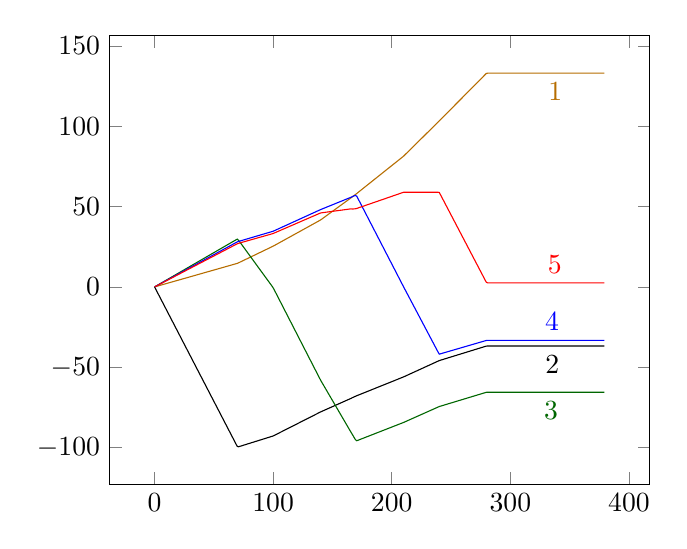 
		\begin{tikzpicture}
		\begin{axis}[
		%	title={Average absolute error in sampling the GNK value},
		%	xlabel={Generator Capacity ($-p_1^l$)},
			%xmin=0, xmax=0.25,
			%ymin=0.001, ymax=0.05,
			%ymode=log,
			xtick={0,100,200,300,400},
			%ytick={0,20,40,60,80,100},
			%yticklabel=$\pgfmathprintnumber{\tick}\%$,
			legend pos=south west,
			%ymajorgrids=true,
			%grid style=dashed,
			%xticklabel style={/pgf/number format/fixed}
		]
		\addplot[color={rgb:red,4;green,2;yellow,1}] coordinates {
(0.1,0.021)(1.3,0.273)(2.5,0.525)(3.7,0.777)(4.9,1.029)(6.1,1.281)(7.3,1.533)(8.5,1.785)(9.7,2.037)(10.9,2.289)(12.1,2.541)(13.3,2.793)(14.5,3.045)(15.7,3.297)(16.9,3.549)(18.1,3.801)(19.3,4.053)(20.5,4.305)(21.7,4.557)(22.9,4.809)(24.1,5.061)(25.3,5.313)(26.5,5.565)(27.7,5.817)(28.9,6.069)(30.1,6.321)(31.3,6.573)(32.5,6.825)(33.7,7.077)(34.9,7.329)(36.1,7.581)(37.3,7.833)(38.5,8.085)(39.7,8.337)(40.9,8.589)(42.1,8.841)(43.3,9.093)(44.5,9.345)(45.7,9.597)(46.9,9.849)(48.1,10.101)(49.3,10.353)(50.5,10.605)(51.7,10.857)(52.9,11.109)(54.1,11.361)(55.3,11.613)(56.5,11.865)(57.7,12.117)(58.9,12.369)(60.1,12.621)(61.3,12.873)(62.5,13.125)(63.7,13.377)(64.9,13.629)(66.1,13.881)(67.3,14.133)(68.5,14.385)(69.7,14.637)(70.9,15.02)(72.1,15.445)(73.3,15.871)(74.5,16.297)(75.7,16.724)(76.9,17.149)(78.1,17.576)(79.3,18.002)(80.5,18.427)(81.7,18.854)(82.9,19.279)(84.1,19.706)(85.3,20.131)(86.5,20.558)(87.7,20.983)(88.9,21.41)(90.1,21.835)(91.3,22.262)(92.5,22.688)(93.7,23.113)(94.9,23.54)(96.1,23.965)(97.3,24.392)(98.5,24.817)(99.7,25.244)(100.9,25.717)(102.1,26.206)(103.3,26.695)(104.5,27.184)(105.7,27.673)(106.9,28.162)(108.1,28.651)(109.3,29.14)(110.5,29.629)(111.7,30.118)(112.9,30.607)(114.1,31.096)(115.3,31.585)(116.5,32.074)(117.7,32.563)(118.9,33.052)(120.1,33.541)(121.3,34.03)(122.5,34.519)(123.7,35.008)(124.9,35.497)(126.1,35.986)(127.3,36.475)(128.5,36.964)(129.7,37.453)(130.9,37.942)(132.1,38.431)(133.3,38.92)(134.5,39.409)(135.7,39.898)(136.9,40.387)(138.1,40.876)(139.3,41.365)(140.5,41.918)(141.7,42.562)(142.9,43.206)(144.1,43.85)(145.3,44.494)(146.5,45.138)(147.7,45.782)(148.9,46.426)(150.1,47.07)(151.3,47.714)(152.5,48.358)(153.7,49.002)(154.9,49.646)(156.1,50.29)(157.3,50.934)(158.5,51.578)(159.7,52.222)(160.9,52.866)(162.1,53.51)(163.3,54.154)(164.5,54.798)(165.7,55.442)(166.9,56.154)(168.1,56.801)(169.3,57.448)(170.5,58.119)(171.7,58.825)(172.9,59.531)(174.1,60.237)(175.3,60.943)(176.5,61.649)(177.7,62.355)(178.9,63.061)(180.1,63.767)(181.3,64.473)(182.5,65.179)(183.7,65.885)(184.9,66.591)(186.1,67.297)(187.3,68.003)(188.5,68.709)(189.7,69.415)(190.9,70.121)(192.1,70.827)(193.3,71.533)(194.5,72.239)(195.7,72.945)(196.9,73.651)(198.1,74.357)(199.3,75.063)(200.5,75.769)(201.7,76.475)(202.9,77.181)(204.1,77.887)(205.3,78.593)(206.5,79.299)(207.7,80.005)(208.9,80.711)(210.1,81.431)(211.3,82.306)(212.5,83.181)(213.7,84.056)(214.9,84.931)(216.1,85.806)(217.3,86.681)(218.5,87.556)(219.7,88.431)(220.9,89.306)(222.1,90.181)(223.3,91.056)(224.5,91.931)(225.7,92.806)(226.9,93.681)(228.1,94.556)(229.3,95.431)(230.5,96.306)(231.7,97.181)(232.9,98.056)(234.1,98.931)(235.3,99.806)(236.5,100.681)(237.7,101.556)(238.9,102.431)(240.1,103.308)(241.3,104.201)(242.5,105.094)(243.7,105.987)(244.9,106.88)(246.1,107.773)(247.3,108.666)(248.5,109.559)(249.7,110.452)(250.9,111.345)(252.1,112.238)(253.3,113.131)(254.5,114.024)(255.7,114.917)(256.9,115.81)(258.1,116.703)(259.3,117.596)(260.5,118.489)(261.7,119.382)(262.9,120.275)(264.1,121.168)(265.3,122.061)(266.5,122.954)(267.7,123.847)(268.9,124.74)(270.1,125.633)(271.3,126.526)(272.5,127.419)(273.7,128.312)(274.9,129.205)(276.1,130.098)(277.3,130.991)(278.5,131.884)(279.7,132.777)(280.9,133.0)(282.1,133.0)(283.3,133.0)(284.5,133.0)(285.7,133.0)(286.9,133.0)(288.1,133.0)(289.3,133.0)(290.5,133.0)(291.7,133.0)(292.9,133.0)(294.1,133.0)(295.3,133.0)(296.5,133.0)(297.7,133.0)(298.9,133.0)(300.1,133.0)(301.3,133.0)(302.5,133.0)(303.7,133.0)(304.9,133.0)(306.1,133.0)(307.3,133.0)(308.5,133.0)(309.7,133.0)(310.9,133.0)(312.1,133.0)(313.3,133.0)(314.5,133.0)(315.7,133.0)(316.9,133.0)(318.1,133.0)(319.3,133.0)(320.5,133.0)(321.7,133.0)(322.9,133.0)(324.1,133.0)(325.3,133.0)(326.5,133.0)(327.7,133.0)(328.9,133.0)(330.1,133.0)(331.3,133.0)(332.5,133.0)(333.7,133.0)(334.9,133.0)(336.1,133.0)(337.3,133.0)(338.5,133.0)(339.7,133.0)(340.9,133.0)(342.1,133.0)(343.3,133.0)(344.5,133.0)(345.7,133.0)(346.9,133.0)(348.1,133.0)(349.3,133.0)(350.5,133.0)(351.7,133.0)(352.9,133.0)(354.1,133.0)(355.3,133.0)(356.5,133.0)(357.7,133.0)(358.9,133.0)(360.1,133.0)(361.3,133.0)(362.5,133.0)(363.7,133.0)(364.9,133.0)(366.1,133.0)(367.3,133.0)(368.5,133.0)(369.7,133.0)(370.9,133.0)(372.1,133.0)(373.3,133.0)(374.5,133.0)(375.7,133.0)(376.9,133.0)(378.1,133.0)(379.3,133.0)
			}node[pos=0.9](endofplotsquare){} ;
		\node [below,color={rgb:red,4;green,2;yellow,1}] at (endofplotsquare) {1};
		\addplot[] coordinates {
(0.1,-0.142)(1.3,-1.85)(2.5,-3.558)(3.7,-5.266)(4.9,-6.974)(6.1,-8.682)(7.3,-10.39)(8.5,-12.098)(9.7,-13.806)(10.9,-15.514)(12.1,-17.222)(13.3,-18.93)(14.5,-20.638)(15.7,-22.346)(16.9,-24.054)(18.1,-25.762)(19.3,-27.47)(20.5,-29.178)(21.7,-30.886)(22.9,-32.594)(24.1,-34.302)(25.3,-36.01)(26.5,-37.718)(27.7,-39.426)(28.9,-41.134)(30.1,-42.842)(31.3,-44.55)(32.5,-46.258)(33.7,-47.966)(34.9,-49.674)(36.1,-51.382)(37.3,-53.09)(38.5,-54.798)(39.7,-56.506)(40.9,-58.214)(42.1,-59.922)(43.3,-61.63)(44.5,-63.338)(45.7,-65.046)(46.9,-66.754)(48.1,-68.462)(49.3,-70.17)(50.5,-71.878)(51.7,-73.586)(52.9,-75.294)(54.1,-77.002)(55.3,-78.71)(56.5,-80.418)(57.7,-82.126)(58.9,-83.834)(60.1,-85.542)(61.3,-87.25)(62.5,-88.958)(63.7,-90.666)(64.9,-92.374)(66.1,-94.082)(67.3,-95.79)(68.5,-97.498)(69.7,-99.206)(70.9,-99.426)(72.1,-99.15)(73.3,-98.874)(74.5,-98.598)(75.7,-98.322)(76.9,-98.046)(78.1,-97.77)(79.3,-97.494)(80.5,-97.218)(81.7,-96.942)(82.9,-96.666)(84.1,-96.39)(85.3,-96.114)(86.5,-95.838)(87.7,-95.562)(88.9,-95.286)(90.1,-95.01)(91.3,-94.734)(92.5,-94.458)(93.7,-94.182)(94.9,-93.906)(96.1,-93.63)(97.3,-93.354)(98.5,-93.078)(99.7,-92.802)(100.9,-92.397)(102.1,-91.948)(103.3,-91.499)(104.5,-91.05)(105.7,-90.601)(106.9,-90.152)(108.1,-89.703)(109.3,-89.254)(110.5,-88.805)(111.7,-88.356)(112.9,-87.907)(114.1,-87.458)(115.3,-87.009)(116.5,-86.56)(117.7,-86.111)(118.9,-85.662)(120.1,-85.213)(121.3,-84.764)(122.5,-84.315)(123.7,-83.866)(124.9,-83.417)(126.1,-82.968)(127.3,-82.519)(128.5,-82.07)(129.7,-81.621)(130.9,-81.172)(132.1,-80.723)(133.3,-80.274)(134.5,-79.825)(135.7,-79.376)(136.9,-78.927)(138.1,-78.478)(139.3,-78.029)(140.5,-77.603)(141.7,-77.208)(142.9,-76.814)(144.1,-76.42)(145.3,-76.026)(146.5,-75.632)(147.7,-75.238)(148.9,-74.844)(150.1,-74.45)(151.3,-74.056)(152.5,-73.662)(153.7,-73.268)(154.9,-72.874)(156.1,-72.48)(157.3,-72.086)(158.5,-71.692)(159.7,-71.298)(160.9,-70.904)(162.1,-70.51)(163.3,-70.116)(164.5,-69.722)(165.7,-69.328)(166.9,-68.867)(168.1,-68.47)(169.3,-68.073)(170.5,-67.693)(171.7,-67.337)(172.9,-66.981)(174.1,-66.625)(175.3,-66.269)(176.5,-65.913)(177.7,-65.557)(178.9,-65.201)(180.1,-64.845)(181.3,-64.489)(182.5,-64.133)(183.7,-63.777)(184.9,-63.421)(186.1,-63.065)(187.3,-62.709)(188.5,-62.353)(189.7,-61.997)(190.9,-61.641)(192.1,-61.285)(193.3,-60.929)(194.5,-60.573)(195.7,-60.217)(196.9,-59.861)(198.1,-59.505)(199.3,-59.149)(200.5,-58.793)(201.7,-58.437)(202.9,-58.081)(204.1,-57.725)(205.3,-57.369)(206.5,-57.013)(207.7,-56.657)(208.9,-56.301)(210.1,-55.941)(211.3,-55.536)(212.5,-55.131)(213.7,-54.726)(214.9,-54.321)(216.1,-53.916)(217.3,-53.511)(218.5,-53.106)(219.7,-52.701)(220.9,-52.296)(222.1,-51.891)(223.3,-51.486)(224.5,-51.081)(225.7,-50.676)(226.9,-50.271)(228.1,-49.866)(229.3,-49.461)(230.5,-49.056)(231.7,-48.651)(232.9,-48.246)(234.1,-47.841)(235.3,-47.436)(236.5,-47.031)(237.7,-46.626)(238.9,-46.221)(240.1,-45.827)(241.3,-45.554)(242.5,-45.281)(243.7,-45.008)(244.9,-44.735)(246.1,-44.462)(247.3,-44.189)(248.5,-43.916)(249.7,-43.643)(250.9,-43.37)(252.1,-43.097)(253.3,-42.824)(254.5,-42.551)(255.7,-42.278)(256.9,-42.005)(258.1,-41.732)(259.3,-41.459)(260.5,-41.186)(261.7,-40.913)(262.9,-40.64)(264.1,-40.367)(265.3,-40.094)(266.5,-39.821)(267.7,-39.548)(268.9,-39.275)(270.1,-39.002)(271.3,-38.729)(272.5,-38.456)(273.7,-38.183)(274.9,-37.91)(276.1,-37.637)(277.3,-37.364)(278.5,-37.091)(279.7,-36.818)(280.9,-36.75)(282.1,-36.75)(283.3,-36.75)(284.5,-36.75)(285.7,-36.75)(286.9,-36.75)(288.1,-36.75)(289.3,-36.75)(290.5,-36.75)(291.7,-36.75)(292.9,-36.75)(294.1,-36.75)(295.3,-36.75)(296.5,-36.75)(297.7,-36.75)(298.9,-36.75)(300.1,-36.75)(301.3,-36.75)(302.5,-36.75)(303.7,-36.75)(304.9,-36.75)(306.1,-36.75)(307.3,-36.75)(308.5,-36.75)(309.7,-36.75)(310.9,-36.75)(312.1,-36.75)(313.3,-36.75)(314.5,-36.75)(315.7,-36.75)(316.9,-36.75)(318.1,-36.75)(319.3,-36.75)(320.5,-36.75)(321.7,-36.75)(322.9,-36.75)(324.1,-36.75)(325.3,-36.75)(326.5,-36.75)(327.7,-36.75)(328.9,-36.75)(330.1,-36.75)(331.3,-36.75)(332.5,-36.75)(333.7,-36.75)(334.9,-36.75)(336.1,-36.75)(337.3,-36.75)(338.5,-36.75)(339.7,-36.75)(340.9,-36.75)(342.1,-36.75)(343.3,-36.75)(344.5,-36.75)(345.7,-36.75)(346.9,-36.75)(348.1,-36.75)(349.3,-36.75)(350.5,-36.75)(351.7,-36.75)(352.9,-36.75)(354.1,-36.75)(355.3,-36.75)(356.5,-36.75)(357.7,-36.75)(358.9,-36.75)(360.1,-36.75)(361.3,-36.75)(362.5,-36.75)(363.7,-36.75)(364.9,-36.75)(366.1,-36.75)(367.3,-36.75)(368.5,-36.75)(369.7,-36.75)(370.9,-36.75)(372.1,-36.75)(373.3,-36.75)(374.5,-36.75)(375.7,-36.75)(376.9,-36.75)(378.1,-36.75)(379.3,-36.75)
			}node[pos=0.9](endofplotsquare){} ;
		\node [below] at (endofplotsquare) {2};
		\addplot[color=black!60!green] coordinates {
(0.1,0.043)(1.3,0.555)(2.5,1.067)(3.7,1.579)(4.9,2.091)(6.1,2.603)(7.3,3.115)(8.5,3.627)(9.7,4.139)(10.9,4.651)(12.1,5.163)(13.3,5.675)(14.5,6.187)(15.7,6.699)(16.9,7.211)(18.1,7.723)(19.3,8.235)(20.5,8.747)(21.7,9.259)(22.9,9.771)(24.1,10.283)(25.3,10.795)(26.5,11.307)(27.7,11.819)(28.9,12.331)(30.1,12.843)(31.3,13.355)(32.5,13.867)(33.7,14.379)(34.9,14.891)(36.1,15.403)(37.3,15.915)(38.5,16.427)(39.7,16.939)(40.9,17.451)(42.1,17.963)(43.3,18.475)(44.5,18.987)(45.7,19.499)(46.9,20.011)(48.1,20.523)(49.3,21.035)(50.5,21.547)(51.7,22.059)(52.9,22.571)(54.1,23.083)(55.3,23.595)(56.5,24.107)(57.7,24.619)(58.9,25.131)(60.1,25.643)(61.3,26.155)(62.5,26.667)(63.7,27.179)(64.9,27.691)(66.1,28.203)(67.3,28.715)(68.5,29.227)(69.7,29.739)(70.9,28.956)(72.1,27.742)(73.3,26.528)(74.5,25.314)(75.7,24.1)(76.9,22.886)(78.1,21.672)(79.3,20.458)(80.5,19.244)(81.7,18.03)(82.9,16.816)(84.1,15.602)(85.3,14.388)(86.5,13.174)(87.7,11.96)(88.9,10.746)(90.1,9.532)(91.3,8.318)(92.5,7.104)(93.7,5.89)(94.9,4.676)(96.1,3.462)(97.3,2.248)(98.5,1.034)(99.7,-0.18)(100.9,-1.778)(102.1,-3.504)(103.3,-5.23)(104.5,-6.956)(105.7,-8.682)(106.9,-10.408)(108.1,-12.134)(109.3,-13.86)(110.5,-15.586)(111.7,-17.312)(112.9,-19.038)(114.1,-20.764)(115.3,-22.49)(116.5,-24.216)(117.7,-25.942)(118.9,-27.668)(120.1,-29.394)(121.3,-31.12)(122.5,-32.846)(123.7,-34.572)(124.9,-36.298)(126.1,-38.024)(127.3,-39.75)(128.5,-41.476)(129.7,-43.202)(130.9,-44.928)(132.1,-46.654)(133.3,-48.38)(134.5,-50.106)(135.7,-51.832)(136.9,-53.558)(138.1,-55.284)(139.3,-57.01)(140.5,-58.648)(141.7,-60.164)(142.9,-61.68)(144.1,-63.196)(145.3,-64.712)(146.5,-66.228)(147.7,-67.744)(148.9,-69.26)(150.1,-70.776)(151.3,-72.292)(152.5,-73.808)(153.7,-75.324)(154.9,-76.84)(156.1,-78.356)(157.3,-79.872)(158.5,-81.388)(159.7,-82.904)(160.9,-84.42)(162.1,-85.936)(163.3,-87.452)(164.5,-88.968)(165.7,-90.484)(166.9,-91.933)(168.1,-93.446)(169.3,-94.959)(170.5,-95.698)(171.7,-95.352)(172.9,-95.006)(174.1,-94.66)(175.3,-94.314)(176.5,-93.968)(177.7,-93.622)(178.9,-93.276)(180.1,-92.93)(181.3,-92.584)(182.5,-92.238)(183.7,-91.892)(184.9,-91.546)(186.1,-91.2)(187.3,-90.854)(188.5,-90.508)(189.7,-90.162)(190.9,-89.816)(192.1,-89.47)(193.3,-89.124)(194.5,-88.778)(195.7,-88.431)(196.9,-88.085)(198.1,-87.74)(199.3,-87.394)(200.5,-87.047)(201.7,-86.701)(202.9,-86.356)(204.1,-86.01)(205.3,-85.663)(206.5,-85.317)(207.7,-84.972)(208.9,-84.626)(210.1,-84.275)(211.3,-83.88)(212.5,-83.485)(213.7,-83.09)(214.9,-82.695)(216.1,-82.3)(217.3,-81.905)(218.5,-81.51)(219.7,-81.115)(220.9,-80.72)(222.1,-80.325)(223.3,-79.93)(224.5,-79.535)(225.7,-79.14)(226.9,-78.745)(228.1,-78.35)(229.3,-77.955)(230.5,-77.56)(231.7,-77.165)(232.9,-76.77)(234.1,-76.375)(235.3,-75.98)(236.5,-75.585)(237.7,-75.19)(238.9,-74.795)(240.1,-74.411)(241.3,-74.143)(242.5,-73.875)(243.7,-73.607)(244.9,-73.339)(246.1,-73.071)(247.3,-72.803)(248.5,-72.535)(249.7,-72.267)(250.9,-71.999)(252.1,-71.731)(253.3,-71.463)(254.5,-71.195)(255.7,-70.927)(256.9,-70.659)(258.1,-70.391)(259.3,-70.123)(260.5,-69.855)(261.7,-69.587)(262.9,-69.319)(264.1,-69.051)(265.3,-68.783)(266.5,-68.515)(267.7,-68.247)(268.9,-67.979)(270.1,-67.711)(271.3,-67.443)(272.5,-67.175)(273.7,-66.907)(274.9,-66.639)(276.1,-66.371)(277.3,-66.103)(278.5,-65.835)(279.7,-65.567)(280.9,-65.5)(282.1,-65.5)(283.3,-65.5)(284.5,-65.5)(285.7,-65.5)(286.9,-65.5)(288.1,-65.5)(289.3,-65.5)(290.5,-65.5)(291.7,-65.5)(292.9,-65.5)(294.1,-65.5)(295.3,-65.5)(296.5,-65.5)(297.7,-65.5)(298.9,-65.5)(300.1,-65.5)(301.3,-65.5)(302.5,-65.5)(303.7,-65.5)(304.9,-65.5)(306.1,-65.5)(307.3,-65.5)(308.5,-65.5)(309.7,-65.5)(310.9,-65.5)(312.1,-65.5)(313.3,-65.5)(314.5,-65.5)(315.7,-65.5)(316.9,-65.5)(318.1,-65.5)(319.3,-65.5)(320.5,-65.5)(321.7,-65.5)(322.9,-65.5)(324.1,-65.5)(325.3,-65.5)(326.5,-65.5)(327.7,-65.5)(328.9,-65.5)(330.1,-65.5)(331.3,-65.5)(332.5,-65.5)(333.7,-65.5)(334.9,-65.5)(336.1,-65.5)(337.3,-65.5)(338.5,-65.5)(339.7,-65.5)(340.9,-65.5)(342.1,-65.5)(343.3,-65.5)(344.5,-65.5)(345.7,-65.5)(346.9,-65.5)(348.1,-65.5)(349.3,-65.5)(350.5,-65.5)(351.7,-65.5)(352.9,-65.5)(354.1,-65.5)(355.3,-65.5)(356.5,-65.5)(357.7,-65.5)(358.9,-65.5)(360.1,-65.5)(361.3,-65.5)(362.5,-65.5)(363.7,-65.5)(364.9,-65.5)(366.1,-65.5)(367.3,-65.5)(368.5,-65.5)(369.7,-65.5)(370.9,-65.5)(372.1,-65.5)(373.3,-65.5)(374.5,-65.5)(375.7,-65.5)(376.9,-65.5)(378.1,-65.5)(379.3,-65.5)
			}node[pos=0.9](endofplotsquare){} ;
		\node [below, color=black!60!green] at (endofplotsquare) {3};
		\addplot[color=blue] coordinates {
(0.1,0.04)(1.3,0.522)(2.5,1.004)(3.7,1.486)(4.9,1.968)(6.1,2.45)(7.3,2.932)(8.5,3.414)(9.7,3.896)(10.9,4.378)(12.1,4.86)(13.3,5.342)(14.5,5.824)(15.7,6.306)(16.9,6.788)(18.1,7.27)(19.3,7.752)(20.5,8.234)(21.7,8.716)(22.9,9.198)(24.1,9.68)(25.3,10.162)(26.5,10.644)(27.7,11.126)(28.9,11.608)(30.1,12.09)(31.3,12.572)(32.5,13.054)(33.7,13.536)(34.9,14.018)(36.1,14.5)(37.3,14.982)(38.5,15.464)(39.7,15.946)(40.9,16.428)(42.1,16.91)(43.3,17.392)(44.5,17.874)(45.7,18.356)(46.9,18.838)(48.1,19.32)(49.3,19.802)(50.5,20.284)(51.7,20.766)(52.9,21.248)(54.1,21.73)(55.3,22.212)(56.5,22.694)(57.7,23.176)(58.9,23.658)(60.1,24.14)(61.3,24.622)(62.5,25.104)(63.7,25.586)(64.9,26.068)(66.1,26.55)(67.3,27.032)(68.5,27.514)(69.7,27.996)(70.9,28.312)(72.1,28.573)(73.3,28.834)(74.5,29.095)(75.7,29.356)(76.9,29.617)(78.1,29.878)(79.3,30.139)(80.5,30.4)(81.7,30.661)(82.9,30.922)(84.1,31.183)(85.3,31.444)(86.5,31.705)(87.7,31.966)(88.9,32.227)(90.1,32.488)(91.3,32.749)(92.5,33.01)(93.7,33.271)(94.9,33.532)(96.1,33.793)(97.3,34.054)(98.5,34.315)(99.7,34.576)(100.9,34.945)(102.1,35.349)(103.3,35.753)(104.5,36.157)(105.7,36.561)(106.9,36.965)(108.1,37.369)(109.3,37.773)(110.5,38.177)(111.7,38.581)(112.9,38.985)(114.1,39.389)(115.3,39.793)(116.5,40.197)(117.7,40.601)(118.9,41.005)(120.1,41.409)(121.3,41.813)(122.5,42.217)(123.7,42.621)(124.9,43.025)(126.1,43.429)(127.3,43.833)(128.5,44.237)(129.7,44.641)(130.9,45.045)(132.1,45.449)(133.3,45.853)(134.5,46.257)(135.7,46.661)(136.9,47.065)(138.1,47.469)(139.3,47.873)(140.5,48.258)(141.7,48.617)(142.9,48.976)(144.1,49.335)(145.3,49.694)(146.5,50.053)(147.7,50.412)(148.9,50.771)(150.1,51.13)(151.3,51.489)(152.5,51.848)(153.7,52.207)(154.9,52.566)(156.1,52.925)(157.3,53.284)(158.5,53.643)(159.7,54.002)(160.9,54.361)(162.1,54.72)(163.3,55.079)(164.5,55.438)(165.7,55.797)(166.9,56.223)(168.1,56.585)(169.3,56.947)(170.5,56.444)(171.7,54.73)(172.9,53.016)(174.1,51.302)(175.3,49.588)(176.5,47.874)(177.7,46.16)(178.9,44.446)(180.1,42.732)(181.3,41.018)(182.5,39.304)(183.7,37.59)(184.9,35.876)(186.1,34.162)(187.3,32.448)(188.5,30.734)(189.7,29.02)(190.9,27.306)(192.1,25.592)(193.3,23.878)(194.5,22.164)(195.7,20.45)(196.9,18.736)(198.1,17.022)(199.3,15.308)(200.5,13.594)(201.7,11.88)(202.9,10.166)(204.1,8.452)(205.3,6.738)(206.5,5.024)(207.7,3.31)(208.9,1.596)(210.1,-0.115)(211.3,-1.79)(212.5,-3.465)(213.7,-5.14)(214.9,-6.815)(216.1,-8.49)(217.3,-10.165)(218.5,-11.84)(219.7,-13.515)(220.9,-15.19)(222.1,-16.865)(223.3,-18.54)(224.5,-20.215)(225.7,-21.89)(226.9,-23.565)(228.1,-25.24)(229.3,-26.915)(230.5,-28.59)(231.7,-30.265)(232.9,-31.94)(234.1,-33.615)(235.3,-35.29)(236.5,-36.965)(237.7,-38.64)(238.9,-40.315)(240.1,-41.828)(241.3,-41.57)(242.5,-41.312)(243.7,-41.054)(244.9,-40.796)(246.1,-40.538)(247.3,-40.28)(248.5,-40.022)(249.7,-39.764)(250.9,-39.506)(252.1,-39.248)(253.3,-38.99)(254.5,-38.732)(255.7,-38.474)(256.9,-38.216)(258.1,-37.958)(259.3,-37.7)(260.5,-37.442)(261.7,-37.184)(262.9,-36.926)(264.1,-36.668)(265.3,-36.41)(266.5,-36.152)(267.7,-35.894)(268.9,-35.636)(270.1,-35.378)(271.3,-35.12)(272.5,-34.862)(273.7,-34.604)(274.9,-34.346)(276.1,-34.088)(277.3,-33.83)(278.5,-33.572)(279.7,-33.314)(280.9,-33.25)(282.1,-33.25)(283.3,-33.25)(284.5,-33.25)(285.7,-33.25)(286.9,-33.25)(288.1,-33.25)(289.3,-33.25)(290.5,-33.25)(291.7,-33.25)(292.9,-33.25)(294.1,-33.25)(295.3,-33.25)(296.5,-33.25)(297.7,-33.25)(298.9,-33.25)(300.1,-33.25)(301.3,-33.25)(302.5,-33.25)(303.7,-33.25)(304.9,-33.25)(306.1,-33.25)(307.3,-33.25)(308.5,-33.25)(309.7,-33.25)(310.9,-33.25)(312.1,-33.25)(313.3,-33.25)(314.5,-33.25)(315.7,-33.25)(316.9,-33.25)(318.1,-33.25)(319.3,-33.25)(320.5,-33.25)(321.7,-33.25)(322.9,-33.25)(324.1,-33.25)(325.3,-33.25)(326.5,-33.25)(327.7,-33.25)(328.9,-33.25)(330.1,-33.25)(331.3,-33.25)(332.5,-33.25)(333.7,-33.25)(334.9,-33.25)(336.1,-33.25)(337.3,-33.25)(338.5,-33.25)(339.7,-33.25)(340.9,-33.25)(342.1,-33.25)(343.3,-33.25)(344.5,-33.25)(345.7,-33.25)(346.9,-33.25)(348.1,-33.25)(349.3,-33.25)(350.5,-33.25)(351.7,-33.25)(352.9,-33.25)(354.1,-33.25)(355.3,-33.25)(356.5,-33.25)(357.7,-33.25)(358.9,-33.25)(360.1,-33.25)(361.3,-33.25)(362.5,-33.25)(363.7,-33.25)(364.9,-33.25)(366.1,-33.25)(367.3,-33.25)(368.5,-33.25)(369.7,-33.25)(370.9,-33.25)(372.1,-33.25)(373.3,-33.25)(374.5,-33.25)(375.7,-33.25)(376.9,-33.25)(378.1,-33.25)(379.3,-33.25)
			}node[pos=0.9](endofplotsquare){} ;
		\node [above,color=blue] at (endofplotsquare) {4};
		\addplot[color=red] coordinates {
(0.1,0.038)(1.3,0.5)(2.5,0.963)(3.7,1.425)(4.9,1.887)(6.1,2.349)(7.3,2.811)(8.5,3.272)(9.7,3.735)(10.9,4.197)(12.1,4.659)(13.3,5.12)(14.5,5.582)(15.7,6.045)(16.9,6.506)(18.1,6.968)(19.3,7.431)(20.5,7.893)(21.7,8.354)(22.9,8.816)(24.1,9.278)(25.3,9.741)(26.5,10.203)(27.7,10.665)(28.9,11.127)(30.1,11.588)(31.3,12.05)(32.5,12.512)(33.7,12.975)(34.9,13.437)(36.1,13.899)(37.3,14.361)(38.5,14.822)(39.7,15.284)(40.9,15.746)(42.1,16.209)(43.3,16.671)(44.5,17.133)(45.7,17.595)(46.9,18.056)(48.1,18.518)(49.3,18.98)(50.5,19.442)(51.7,19.904)(52.9,20.366)(54.1,20.828)(55.3,21.291)(56.5,21.753)(57.7,22.215)(58.9,22.677)(60.1,23.139)(61.3,23.601)(62.5,24.062)(63.7,24.524)(64.9,24.986)(66.1,25.448)(67.3,25.91)(68.5,26.372)(69.7,26.834)(70.9,27.138)(72.1,27.389)(73.3,27.64)(74.5,27.891)(75.7,28.142)(76.9,28.393)(78.1,28.644)(79.3,28.895)(80.5,29.146)(81.7,29.397)(82.9,29.648)(84.1,29.899)(85.3,30.15)(86.5,30.401)(87.7,30.652)(88.9,30.903)(90.1,31.154)(91.3,31.405)(92.5,31.656)(93.7,31.907)(94.9,32.158)(96.1,32.409)(97.3,32.66)(98.5,32.911)(99.7,33.162)(100.9,33.513)(102.1,33.897)(103.3,34.281)(104.5,34.665)(105.7,35.049)(106.9,35.433)(108.1,35.817)(109.3,36.201)(110.5,36.585)(111.7,36.969)(112.9,37.353)(114.1,37.737)(115.3,38.121)(116.5,38.505)(117.7,38.889)(118.9,39.273)(120.1,39.657)(121.3,40.041)(122.5,40.425)(123.7,40.809)(124.9,41.193)(126.1,41.577)(127.3,41.961)(128.5,42.345)(129.7,42.729)(130.9,43.113)(132.1,43.497)(133.3,43.881)(134.5,44.265)(135.7,44.649)(136.9,45.033)(138.1,45.417)(139.3,45.801)(140.5,46.075)(141.7,46.194)(142.9,46.313)(144.1,46.432)(145.3,46.551)(146.5,46.67)(147.7,46.789)(148.9,46.908)(150.1,47.027)(151.3,47.146)(152.5,47.265)(153.7,47.384)(154.9,47.503)(156.1,47.622)(157.3,47.741)(158.5,47.86)(159.7,47.979)(160.9,48.098)(162.1,48.217)(163.3,48.336)(164.5,48.455)(165.7,48.574)(166.9,48.424)(168.1,48.531)(169.3,48.638)(170.5,48.828)(171.7,49.134)(172.9,49.44)(174.1,49.746)(175.3,50.052)(176.5,50.358)(177.7,50.664)(178.9,50.97)(180.1,51.276)(181.3,51.582)(182.5,51.888)(183.7,52.194)(184.9,52.5)(186.1,52.806)(187.3,53.112)(188.5,53.418)(189.7,53.724)(190.9,54.03)(192.1,54.336)(193.3,54.642)(194.5,54.948)(195.7,55.254)(196.9,55.559)(198.1,55.865)(199.3,56.172)(200.5,56.477)(201.7,56.783)(202.9,57.09)(204.1,57.395)(205.3,57.702)(206.5,58.008)(207.7,58.313)(208.9,58.62)(210.1,58.9)(211.3,58.9)(212.5,58.9)(213.7,58.9)(214.9,58.9)(216.1,58.9)(217.3,58.9)(218.5,58.9)(219.7,58.9)(220.9,58.9)(222.1,58.9)(223.3,58.9)(224.5,58.9)(225.7,58.9)(226.9,58.9)(228.1,58.9)(229.3,58.9)(230.5,58.9)(231.7,58.9)(232.9,58.9)(234.1,58.9)(235.3,58.9)(236.5,58.9)(237.7,58.9)(238.9,58.9)(240.1,58.759)(241.3,57.067)(242.5,55.375)(243.7,53.683)(244.9,51.991)(246.1,50.299)(247.3,48.607)(248.5,46.915)(249.7,45.223)(250.9,43.531)(252.1,41.839)(253.3,40.147)(254.5,38.455)(255.7,36.763)(256.9,35.071)(258.1,33.379)(259.3,31.687)(260.5,29.995)(261.7,28.303)(262.9,26.611)(264.1,24.919)(265.3,23.227)(266.5,21.535)(267.7,19.843)(268.9,18.151)(270.1,16.459)(271.3,14.767)(272.5,13.075)(273.7,11.383)(274.9,9.691)(276.1,7.999)(277.3,6.307)(278.5,4.615)(279.7,2.923)(280.9,2.5)(282.1,2.5)(283.3,2.5)(284.5,2.5)(285.7,2.5)(286.9,2.5)(288.1,2.5)(289.3,2.5)(290.5,2.5)(291.7,2.5)(292.9,2.5)(294.1,2.5)(295.3,2.5)(296.5,2.5)(297.7,2.5)(298.9,2.5)(300.1,2.5)(301.3,2.5)(302.5,2.5)(303.7,2.5)(304.9,2.5)(306.1,2.5)(307.3,2.5)(308.5,2.5)(309.7,2.5)(310.9,2.5)(312.1,2.5)(313.3,2.5)(314.5,2.5)(315.7,2.5)(316.9,2.5)(318.1,2.5)(319.3,2.5)(320.5,2.5)(321.7,2.5)(322.9,2.5)(324.1,2.5)(325.3,2.5)(326.5,2.5)(327.7,2.5)(328.9,2.5)(330.1,2.5)(331.3,2.5)(332.5,2.5)(333.7,2.5)(334.9,2.5)(336.1,2.5)(337.3,2.5)(338.5,2.5)(339.7,2.5)(340.9,2.5)(342.1,2.5)(343.3,2.5)(344.5,2.5)(345.7,2.5)(346.9,2.5)(348.1,2.5)(349.3,2.5)(350.5,2.5)(351.7,2.5)(352.9,2.5)(354.1,2.5)(355.3,2.5)(356.5,2.5)(357.7,2.5)(358.9,2.5)(360.1,2.5)(361.3,2.5)(362.5,2.5)(363.7,2.5)(364.9,2.5)(366.1,2.5)(367.3,2.5)(368.5,2.5)(369.7,2.5)(370.9,2.5)(372.1,2.5)(373.3,2.5)(374.5,2.5)(375.7,2.5)(376.9,2.5)(378.1,2.5)(379.3,2.5)
			}node[pos=0.9](endofplotsquare){} ;
		\node [above,color=red] at (endofplotsquare) {5};
		
		\end{axis}
		\end{tikzpicture}




